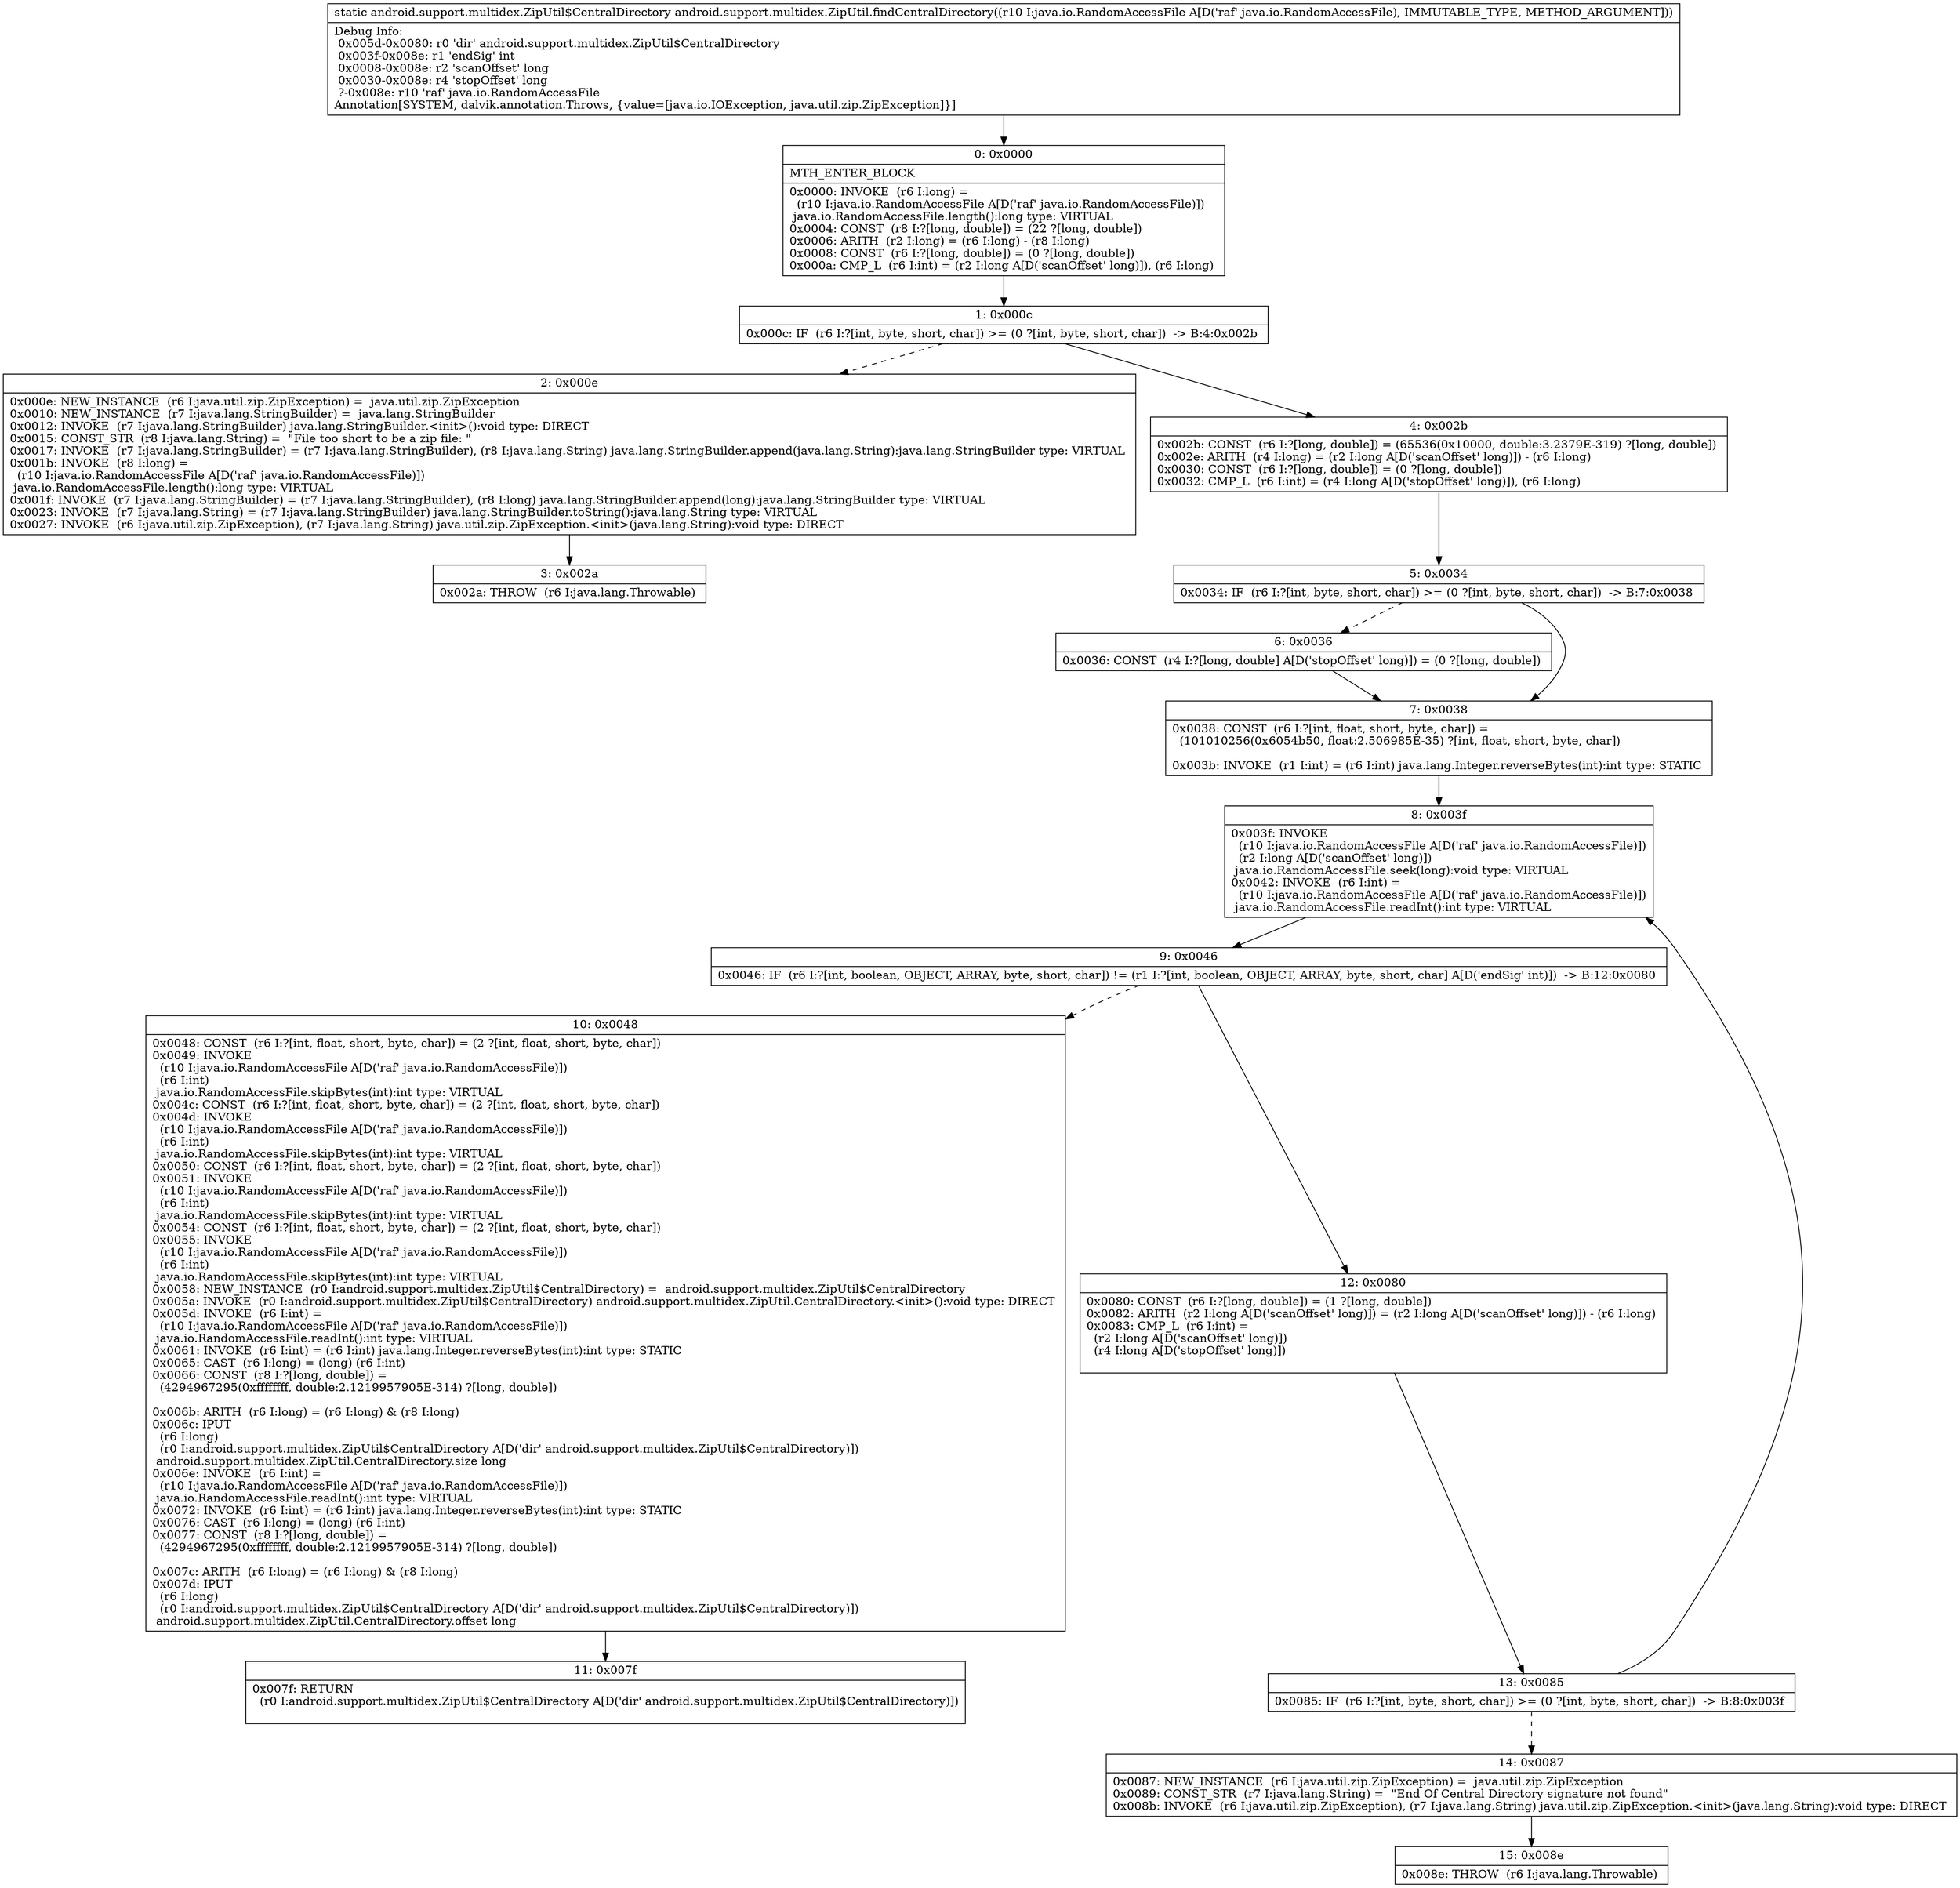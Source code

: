 digraph "CFG forandroid.support.multidex.ZipUtil.findCentralDirectory(Ljava\/io\/RandomAccessFile;)Landroid\/support\/multidex\/ZipUtil$CentralDirectory;" {
Node_0 [shape=record,label="{0\:\ 0x0000|MTH_ENTER_BLOCK\l|0x0000: INVOKE  (r6 I:long) = \l  (r10 I:java.io.RandomAccessFile A[D('raf' java.io.RandomAccessFile)])\l java.io.RandomAccessFile.length():long type: VIRTUAL \l0x0004: CONST  (r8 I:?[long, double]) = (22 ?[long, double]) \l0x0006: ARITH  (r2 I:long) = (r6 I:long) \- (r8 I:long) \l0x0008: CONST  (r6 I:?[long, double]) = (0 ?[long, double]) \l0x000a: CMP_L  (r6 I:int) = (r2 I:long A[D('scanOffset' long)]), (r6 I:long) \l}"];
Node_1 [shape=record,label="{1\:\ 0x000c|0x000c: IF  (r6 I:?[int, byte, short, char]) \>= (0 ?[int, byte, short, char])  \-\> B:4:0x002b \l}"];
Node_2 [shape=record,label="{2\:\ 0x000e|0x000e: NEW_INSTANCE  (r6 I:java.util.zip.ZipException) =  java.util.zip.ZipException \l0x0010: NEW_INSTANCE  (r7 I:java.lang.StringBuilder) =  java.lang.StringBuilder \l0x0012: INVOKE  (r7 I:java.lang.StringBuilder) java.lang.StringBuilder.\<init\>():void type: DIRECT \l0x0015: CONST_STR  (r8 I:java.lang.String) =  \"File too short to be a zip file: \" \l0x0017: INVOKE  (r7 I:java.lang.StringBuilder) = (r7 I:java.lang.StringBuilder), (r8 I:java.lang.String) java.lang.StringBuilder.append(java.lang.String):java.lang.StringBuilder type: VIRTUAL \l0x001b: INVOKE  (r8 I:long) = \l  (r10 I:java.io.RandomAccessFile A[D('raf' java.io.RandomAccessFile)])\l java.io.RandomAccessFile.length():long type: VIRTUAL \l0x001f: INVOKE  (r7 I:java.lang.StringBuilder) = (r7 I:java.lang.StringBuilder), (r8 I:long) java.lang.StringBuilder.append(long):java.lang.StringBuilder type: VIRTUAL \l0x0023: INVOKE  (r7 I:java.lang.String) = (r7 I:java.lang.StringBuilder) java.lang.StringBuilder.toString():java.lang.String type: VIRTUAL \l0x0027: INVOKE  (r6 I:java.util.zip.ZipException), (r7 I:java.lang.String) java.util.zip.ZipException.\<init\>(java.lang.String):void type: DIRECT \l}"];
Node_3 [shape=record,label="{3\:\ 0x002a|0x002a: THROW  (r6 I:java.lang.Throwable) \l}"];
Node_4 [shape=record,label="{4\:\ 0x002b|0x002b: CONST  (r6 I:?[long, double]) = (65536(0x10000, double:3.2379E\-319) ?[long, double]) \l0x002e: ARITH  (r4 I:long) = (r2 I:long A[D('scanOffset' long)]) \- (r6 I:long) \l0x0030: CONST  (r6 I:?[long, double]) = (0 ?[long, double]) \l0x0032: CMP_L  (r6 I:int) = (r4 I:long A[D('stopOffset' long)]), (r6 I:long) \l}"];
Node_5 [shape=record,label="{5\:\ 0x0034|0x0034: IF  (r6 I:?[int, byte, short, char]) \>= (0 ?[int, byte, short, char])  \-\> B:7:0x0038 \l}"];
Node_6 [shape=record,label="{6\:\ 0x0036|0x0036: CONST  (r4 I:?[long, double] A[D('stopOffset' long)]) = (0 ?[long, double]) \l}"];
Node_7 [shape=record,label="{7\:\ 0x0038|0x0038: CONST  (r6 I:?[int, float, short, byte, char]) = \l  (101010256(0x6054b50, float:2.506985E\-35) ?[int, float, short, byte, char])\l \l0x003b: INVOKE  (r1 I:int) = (r6 I:int) java.lang.Integer.reverseBytes(int):int type: STATIC \l}"];
Node_8 [shape=record,label="{8\:\ 0x003f|0x003f: INVOKE  \l  (r10 I:java.io.RandomAccessFile A[D('raf' java.io.RandomAccessFile)])\l  (r2 I:long A[D('scanOffset' long)])\l java.io.RandomAccessFile.seek(long):void type: VIRTUAL \l0x0042: INVOKE  (r6 I:int) = \l  (r10 I:java.io.RandomAccessFile A[D('raf' java.io.RandomAccessFile)])\l java.io.RandomAccessFile.readInt():int type: VIRTUAL \l}"];
Node_9 [shape=record,label="{9\:\ 0x0046|0x0046: IF  (r6 I:?[int, boolean, OBJECT, ARRAY, byte, short, char]) != (r1 I:?[int, boolean, OBJECT, ARRAY, byte, short, char] A[D('endSig' int)])  \-\> B:12:0x0080 \l}"];
Node_10 [shape=record,label="{10\:\ 0x0048|0x0048: CONST  (r6 I:?[int, float, short, byte, char]) = (2 ?[int, float, short, byte, char]) \l0x0049: INVOKE  \l  (r10 I:java.io.RandomAccessFile A[D('raf' java.io.RandomAccessFile)])\l  (r6 I:int)\l java.io.RandomAccessFile.skipBytes(int):int type: VIRTUAL \l0x004c: CONST  (r6 I:?[int, float, short, byte, char]) = (2 ?[int, float, short, byte, char]) \l0x004d: INVOKE  \l  (r10 I:java.io.RandomAccessFile A[D('raf' java.io.RandomAccessFile)])\l  (r6 I:int)\l java.io.RandomAccessFile.skipBytes(int):int type: VIRTUAL \l0x0050: CONST  (r6 I:?[int, float, short, byte, char]) = (2 ?[int, float, short, byte, char]) \l0x0051: INVOKE  \l  (r10 I:java.io.RandomAccessFile A[D('raf' java.io.RandomAccessFile)])\l  (r6 I:int)\l java.io.RandomAccessFile.skipBytes(int):int type: VIRTUAL \l0x0054: CONST  (r6 I:?[int, float, short, byte, char]) = (2 ?[int, float, short, byte, char]) \l0x0055: INVOKE  \l  (r10 I:java.io.RandomAccessFile A[D('raf' java.io.RandomAccessFile)])\l  (r6 I:int)\l java.io.RandomAccessFile.skipBytes(int):int type: VIRTUAL \l0x0058: NEW_INSTANCE  (r0 I:android.support.multidex.ZipUtil$CentralDirectory) =  android.support.multidex.ZipUtil$CentralDirectory \l0x005a: INVOKE  (r0 I:android.support.multidex.ZipUtil$CentralDirectory) android.support.multidex.ZipUtil.CentralDirectory.\<init\>():void type: DIRECT \l0x005d: INVOKE  (r6 I:int) = \l  (r10 I:java.io.RandomAccessFile A[D('raf' java.io.RandomAccessFile)])\l java.io.RandomAccessFile.readInt():int type: VIRTUAL \l0x0061: INVOKE  (r6 I:int) = (r6 I:int) java.lang.Integer.reverseBytes(int):int type: STATIC \l0x0065: CAST  (r6 I:long) = (long) (r6 I:int) \l0x0066: CONST  (r8 I:?[long, double]) = \l  (4294967295(0xffffffff, double:2.1219957905E\-314) ?[long, double])\l \l0x006b: ARITH  (r6 I:long) = (r6 I:long) & (r8 I:long) \l0x006c: IPUT  \l  (r6 I:long)\l  (r0 I:android.support.multidex.ZipUtil$CentralDirectory A[D('dir' android.support.multidex.ZipUtil$CentralDirectory)])\l android.support.multidex.ZipUtil.CentralDirectory.size long \l0x006e: INVOKE  (r6 I:int) = \l  (r10 I:java.io.RandomAccessFile A[D('raf' java.io.RandomAccessFile)])\l java.io.RandomAccessFile.readInt():int type: VIRTUAL \l0x0072: INVOKE  (r6 I:int) = (r6 I:int) java.lang.Integer.reverseBytes(int):int type: STATIC \l0x0076: CAST  (r6 I:long) = (long) (r6 I:int) \l0x0077: CONST  (r8 I:?[long, double]) = \l  (4294967295(0xffffffff, double:2.1219957905E\-314) ?[long, double])\l \l0x007c: ARITH  (r6 I:long) = (r6 I:long) & (r8 I:long) \l0x007d: IPUT  \l  (r6 I:long)\l  (r0 I:android.support.multidex.ZipUtil$CentralDirectory A[D('dir' android.support.multidex.ZipUtil$CentralDirectory)])\l android.support.multidex.ZipUtil.CentralDirectory.offset long \l}"];
Node_11 [shape=record,label="{11\:\ 0x007f|0x007f: RETURN  \l  (r0 I:android.support.multidex.ZipUtil$CentralDirectory A[D('dir' android.support.multidex.ZipUtil$CentralDirectory)])\l \l}"];
Node_12 [shape=record,label="{12\:\ 0x0080|0x0080: CONST  (r6 I:?[long, double]) = (1 ?[long, double]) \l0x0082: ARITH  (r2 I:long A[D('scanOffset' long)]) = (r2 I:long A[D('scanOffset' long)]) \- (r6 I:long) \l0x0083: CMP_L  (r6 I:int) = \l  (r2 I:long A[D('scanOffset' long)])\l  (r4 I:long A[D('stopOffset' long)])\l \l}"];
Node_13 [shape=record,label="{13\:\ 0x0085|0x0085: IF  (r6 I:?[int, byte, short, char]) \>= (0 ?[int, byte, short, char])  \-\> B:8:0x003f \l}"];
Node_14 [shape=record,label="{14\:\ 0x0087|0x0087: NEW_INSTANCE  (r6 I:java.util.zip.ZipException) =  java.util.zip.ZipException \l0x0089: CONST_STR  (r7 I:java.lang.String) =  \"End Of Central Directory signature not found\" \l0x008b: INVOKE  (r6 I:java.util.zip.ZipException), (r7 I:java.lang.String) java.util.zip.ZipException.\<init\>(java.lang.String):void type: DIRECT \l}"];
Node_15 [shape=record,label="{15\:\ 0x008e|0x008e: THROW  (r6 I:java.lang.Throwable) \l}"];
MethodNode[shape=record,label="{static android.support.multidex.ZipUtil$CentralDirectory android.support.multidex.ZipUtil.findCentralDirectory((r10 I:java.io.RandomAccessFile A[D('raf' java.io.RandomAccessFile), IMMUTABLE_TYPE, METHOD_ARGUMENT]))  | Debug Info:\l  0x005d\-0x0080: r0 'dir' android.support.multidex.ZipUtil$CentralDirectory\l  0x003f\-0x008e: r1 'endSig' int\l  0x0008\-0x008e: r2 'scanOffset' long\l  0x0030\-0x008e: r4 'stopOffset' long\l  ?\-0x008e: r10 'raf' java.io.RandomAccessFile\lAnnotation[SYSTEM, dalvik.annotation.Throws, \{value=[java.io.IOException, java.util.zip.ZipException]\}]\l}"];
MethodNode -> Node_0;
Node_0 -> Node_1;
Node_1 -> Node_2[style=dashed];
Node_1 -> Node_4;
Node_2 -> Node_3;
Node_4 -> Node_5;
Node_5 -> Node_6[style=dashed];
Node_5 -> Node_7;
Node_6 -> Node_7;
Node_7 -> Node_8;
Node_8 -> Node_9;
Node_9 -> Node_10[style=dashed];
Node_9 -> Node_12;
Node_10 -> Node_11;
Node_12 -> Node_13;
Node_13 -> Node_8;
Node_13 -> Node_14[style=dashed];
Node_14 -> Node_15;
}

